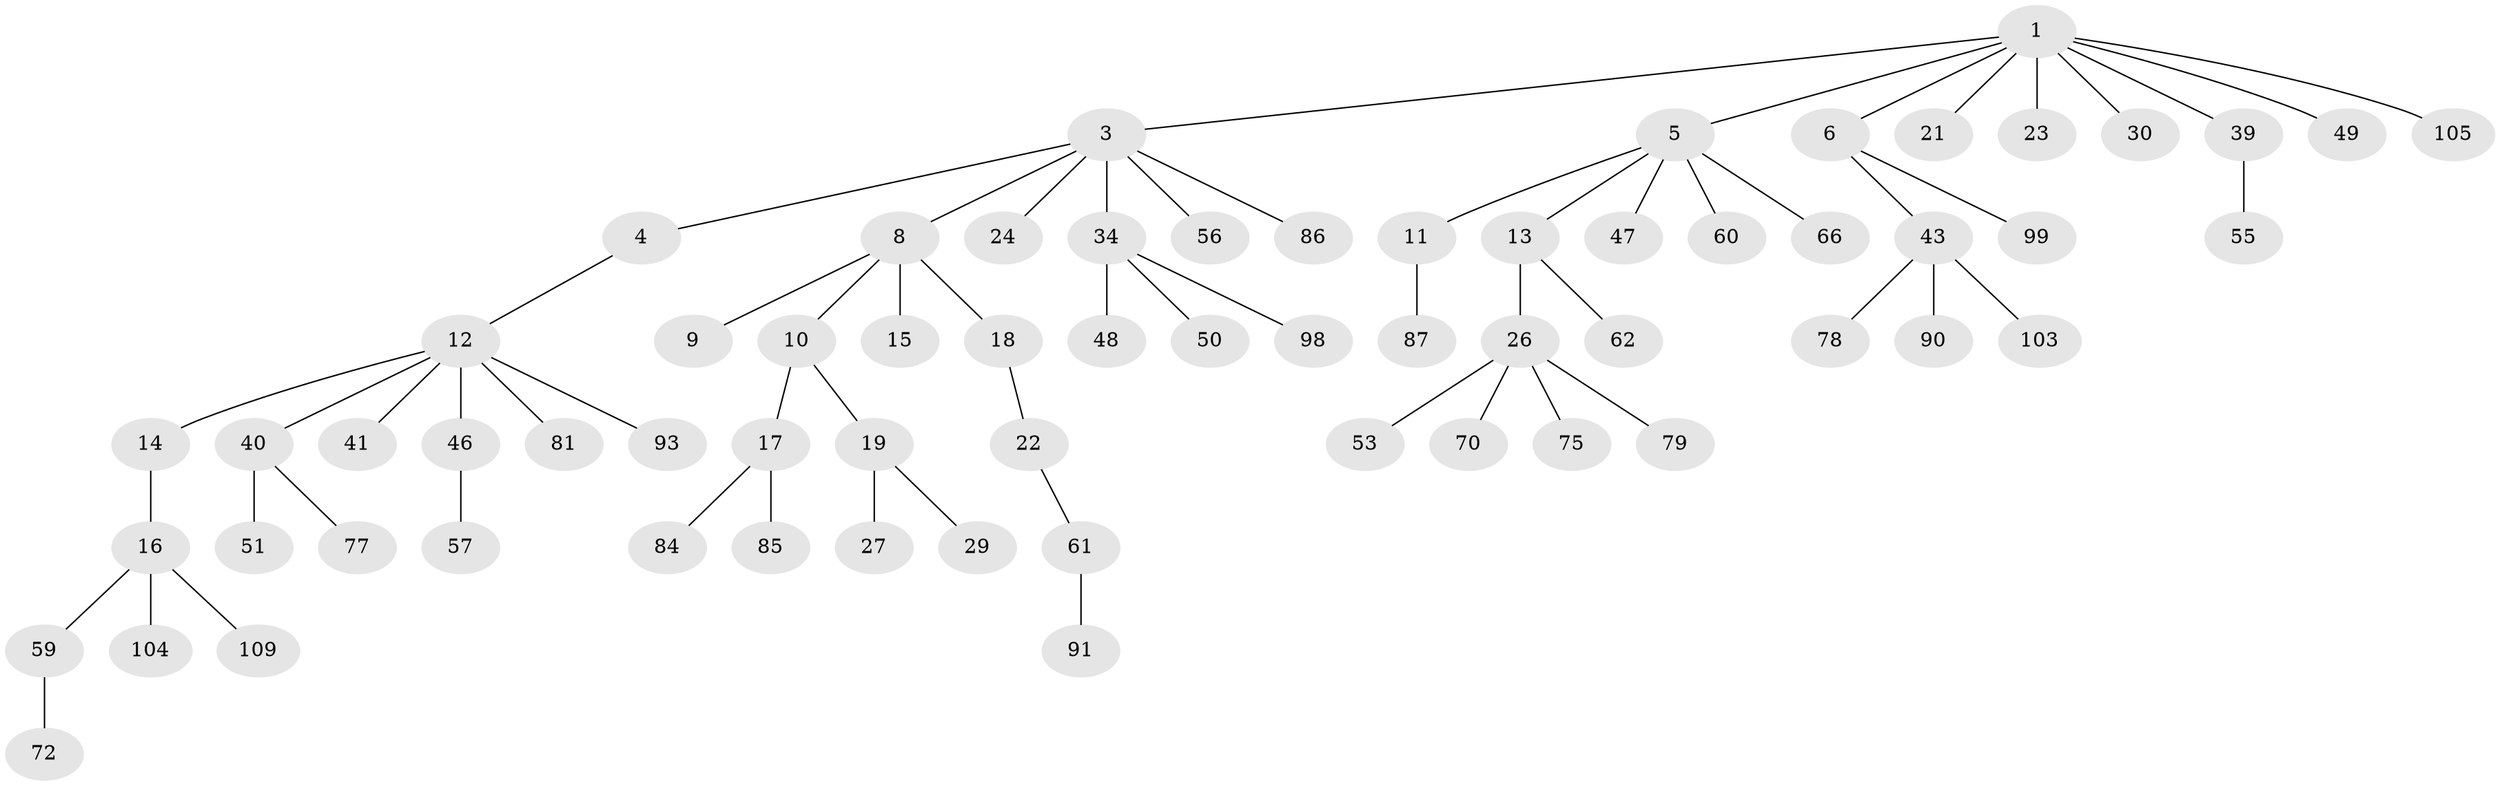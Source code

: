 // original degree distribution, {3: 0.11009174311926606, 8: 0.009174311926605505, 7: 0.01834862385321101, 2: 0.22935779816513763, 6: 0.009174311926605505, 4: 0.05504587155963303, 9: 0.009174311926605505, 1: 0.5412844036697247, 5: 0.01834862385321101}
// Generated by graph-tools (version 1.1) at 2025/19/03/04/25 18:19:10]
// undirected, 65 vertices, 64 edges
graph export_dot {
graph [start="1"]
  node [color=gray90,style=filled];
  1 [super="+2"];
  3;
  4;
  5 [super="+7"];
  6 [super="+67+64+88+32"];
  8 [super="+68+83+28+42"];
  9;
  10 [super="+76"];
  11;
  12 [super="+20"];
  13;
  14;
  15;
  16;
  17;
  18 [super="+31"];
  19 [super="+25"];
  21;
  22;
  23;
  24;
  26 [super="+45+65+44"];
  27;
  29 [super="+71"];
  30 [super="+35+89"];
  34 [super="+37"];
  39;
  40;
  41 [super="+101"];
  43;
  46;
  47 [super="+58"];
  48;
  49;
  50 [super="+52"];
  51;
  53;
  55 [super="+74"];
  56;
  57 [super="+100+73"];
  59;
  60 [super="+69"];
  61;
  62;
  66 [super="+97"];
  70 [super="+95"];
  72;
  75;
  77;
  78;
  79;
  81;
  84;
  85;
  86;
  87;
  90;
  91;
  93;
  98;
  99;
  103;
  104;
  105;
  109;
  1 -- 3;
  1 -- 105;
  1 -- 5;
  1 -- 6;
  1 -- 39;
  1 -- 49;
  1 -- 21;
  1 -- 23;
  1 -- 30;
  3 -- 4;
  3 -- 8;
  3 -- 24;
  3 -- 34;
  3 -- 56;
  3 -- 86;
  4 -- 12;
  5 -- 66;
  5 -- 11;
  5 -- 60;
  5 -- 13;
  5 -- 47;
  6 -- 43;
  6 -- 99;
  8 -- 9;
  8 -- 10;
  8 -- 15;
  8 -- 18;
  10 -- 17;
  10 -- 19;
  11 -- 87;
  12 -- 14;
  12 -- 40;
  12 -- 41;
  12 -- 46;
  12 -- 81;
  12 -- 93;
  13 -- 26;
  13 -- 62;
  14 -- 16;
  16 -- 59;
  16 -- 104;
  16 -- 109;
  17 -- 84;
  17 -- 85;
  18 -- 22;
  19 -- 29;
  19 -- 27;
  22 -- 61;
  26 -- 53;
  26 -- 75;
  26 -- 70;
  26 -- 79;
  34 -- 48;
  34 -- 50;
  34 -- 98;
  39 -- 55;
  40 -- 51;
  40 -- 77;
  43 -- 78;
  43 -- 90;
  43 -- 103;
  46 -- 57;
  59 -- 72;
  61 -- 91;
}
